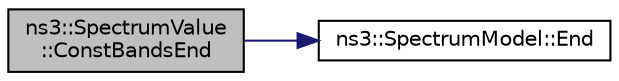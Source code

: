 digraph "ns3::SpectrumValue::ConstBandsEnd"
{
 // LATEX_PDF_SIZE
  edge [fontname="Helvetica",fontsize="10",labelfontname="Helvetica",labelfontsize="10"];
  node [fontname="Helvetica",fontsize="10",shape=record];
  rankdir="LR";
  Node1 [label="ns3::SpectrumValue\l::ConstBandsEnd",height=0.2,width=0.4,color="black", fillcolor="grey75", style="filled", fontcolor="black",tooltip=" "];
  Node1 -> Node2 [color="midnightblue",fontsize="10",style="solid",fontname="Helvetica"];
  Node2 [label="ns3::SpectrumModel::End",height=0.2,width=0.4,color="black", fillcolor="white", style="filled",URL="$classns3_1_1_spectrum_model.html#a84fd906181f5e7c9b858e3fec533bcae",tooltip="Const Iterator to the model Bands container end."];
}
